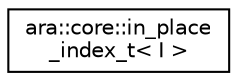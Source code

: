 digraph "Graphical Class Hierarchy"
{
 // LATEX_PDF_SIZE
  edge [fontname="Helvetica",fontsize="10",labelfontname="Helvetica",labelfontsize="10"];
  node [fontname="Helvetica",fontsize="10",shape=record];
  rankdir="LR";
  Node0 [label="ara::core::in_place\l_index_t\< I \>",height=0.2,width=0.4,color="black", fillcolor="white", style="filled",URL="$structara_1_1core_1_1in__place__index__t.html",tooltip="Denote an index-distinguishing operation to be performed in-place."];
}

